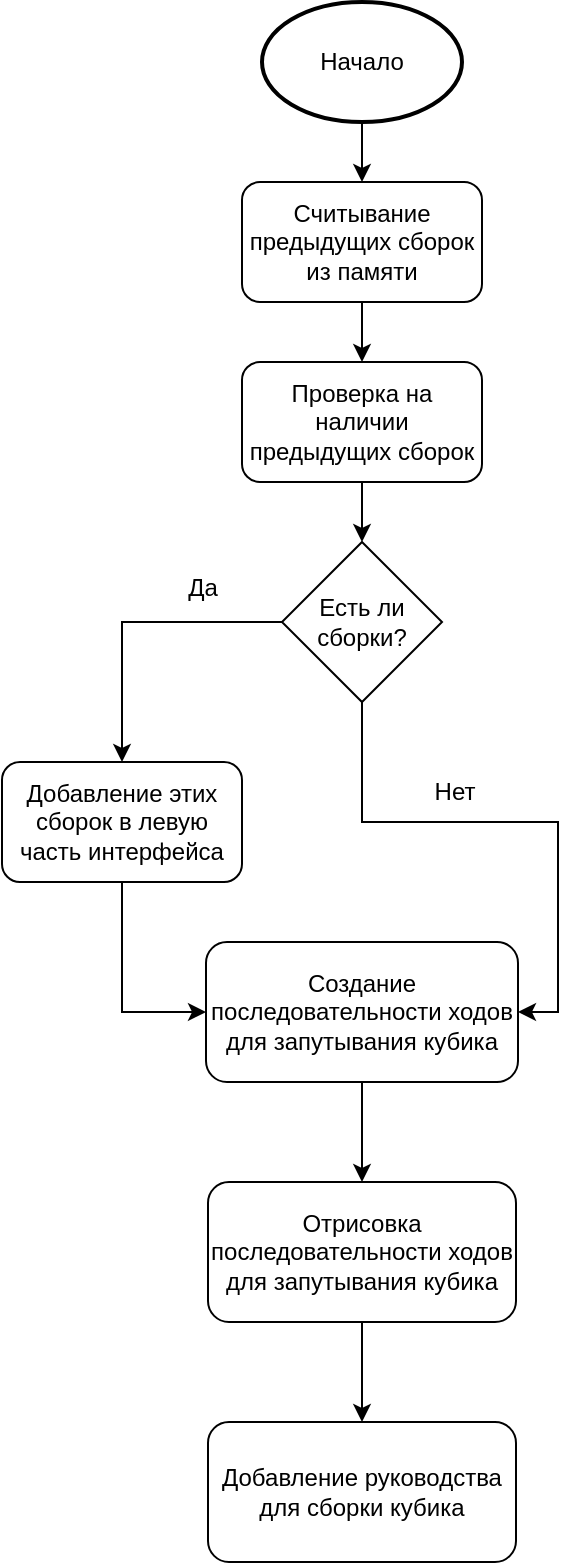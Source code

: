 <mxfile version="21.3.0" type="device">
  <diagram name="Страница 1" id="5s9jRVQm5m-tGdMy8qvE">
    <mxGraphModel dx="1434" dy="788" grid="1" gridSize="10" guides="1" tooltips="1" connect="1" arrows="1" fold="1" page="1" pageScale="1" pageWidth="827" pageHeight="1169" math="0" shadow="0">
      <root>
        <mxCell id="0" />
        <mxCell id="1" parent="0" />
        <mxCell id="lf4h5KO6Hu7A6829tgaT-3" style="edgeStyle=orthogonalEdgeStyle;rounded=0;orthogonalLoop=1;jettySize=auto;html=1;entryX=0.5;entryY=0;entryDx=0;entryDy=0;" edge="1" parent="1" source="lf4h5KO6Hu7A6829tgaT-1" target="lf4h5KO6Hu7A6829tgaT-2">
          <mxGeometry relative="1" as="geometry" />
        </mxCell>
        <mxCell id="lf4h5KO6Hu7A6829tgaT-1" value="Начало" style="strokeWidth=2;html=1;shape=mxgraph.flowchart.start_1;whiteSpace=wrap;" vertex="1" parent="1">
          <mxGeometry x="364" y="60" width="100" height="60" as="geometry" />
        </mxCell>
        <mxCell id="lf4h5KO6Hu7A6829tgaT-5" style="edgeStyle=orthogonalEdgeStyle;rounded=0;orthogonalLoop=1;jettySize=auto;html=1;" edge="1" parent="1" source="lf4h5KO6Hu7A6829tgaT-2" target="lf4h5KO6Hu7A6829tgaT-4">
          <mxGeometry relative="1" as="geometry" />
        </mxCell>
        <mxCell id="lf4h5KO6Hu7A6829tgaT-2" value="Считывание предыдущих сборок из памяти" style="rounded=1;whiteSpace=wrap;html=1;" vertex="1" parent="1">
          <mxGeometry x="354" y="150" width="120" height="60" as="geometry" />
        </mxCell>
        <mxCell id="lf4h5KO6Hu7A6829tgaT-10" style="edgeStyle=orthogonalEdgeStyle;rounded=0;orthogonalLoop=1;jettySize=auto;html=1;" edge="1" parent="1" source="lf4h5KO6Hu7A6829tgaT-4" target="lf4h5KO6Hu7A6829tgaT-6">
          <mxGeometry relative="1" as="geometry" />
        </mxCell>
        <mxCell id="lf4h5KO6Hu7A6829tgaT-4" value="Проверка на наличии предыдущих сборок" style="rounded=1;whiteSpace=wrap;html=1;" vertex="1" parent="1">
          <mxGeometry x="354" y="240" width="120" height="60" as="geometry" />
        </mxCell>
        <mxCell id="lf4h5KO6Hu7A6829tgaT-8" style="edgeStyle=orthogonalEdgeStyle;rounded=0;orthogonalLoop=1;jettySize=auto;html=1;entryX=0.5;entryY=0;entryDx=0;entryDy=0;" edge="1" parent="1" source="lf4h5KO6Hu7A6829tgaT-6" target="lf4h5KO6Hu7A6829tgaT-7">
          <mxGeometry relative="1" as="geometry" />
        </mxCell>
        <mxCell id="lf4h5KO6Hu7A6829tgaT-13" style="edgeStyle=orthogonalEdgeStyle;rounded=0;orthogonalLoop=1;jettySize=auto;html=1;entryX=1;entryY=0.5;entryDx=0;entryDy=0;" edge="1" parent="1" source="lf4h5KO6Hu7A6829tgaT-6" target="lf4h5KO6Hu7A6829tgaT-11">
          <mxGeometry relative="1" as="geometry" />
        </mxCell>
        <mxCell id="lf4h5KO6Hu7A6829tgaT-6" value="Есть ли сборки?" style="rhombus;whiteSpace=wrap;html=1;" vertex="1" parent="1">
          <mxGeometry x="374" y="330" width="80" height="80" as="geometry" />
        </mxCell>
        <mxCell id="lf4h5KO6Hu7A6829tgaT-12" style="edgeStyle=orthogonalEdgeStyle;rounded=0;orthogonalLoop=1;jettySize=auto;html=1;entryX=0;entryY=0.5;entryDx=0;entryDy=0;" edge="1" parent="1" source="lf4h5KO6Hu7A6829tgaT-7" target="lf4h5KO6Hu7A6829tgaT-11">
          <mxGeometry relative="1" as="geometry" />
        </mxCell>
        <mxCell id="lf4h5KO6Hu7A6829tgaT-7" value="Добавление этих сборок в левую часть интерфейса" style="rounded=1;whiteSpace=wrap;html=1;" vertex="1" parent="1">
          <mxGeometry x="234" y="440" width="120" height="60" as="geometry" />
        </mxCell>
        <mxCell id="lf4h5KO6Hu7A6829tgaT-9" value="Да" style="text;html=1;align=center;verticalAlign=middle;resizable=0;points=[];autosize=1;strokeColor=none;fillColor=none;" vertex="1" parent="1">
          <mxGeometry x="314" y="338" width="40" height="30" as="geometry" />
        </mxCell>
        <mxCell id="lf4h5KO6Hu7A6829tgaT-16" style="edgeStyle=orthogonalEdgeStyle;rounded=0;orthogonalLoop=1;jettySize=auto;html=1;entryX=0.5;entryY=0;entryDx=0;entryDy=0;" edge="1" parent="1" source="lf4h5KO6Hu7A6829tgaT-11" target="lf4h5KO6Hu7A6829tgaT-15">
          <mxGeometry relative="1" as="geometry" />
        </mxCell>
        <mxCell id="lf4h5KO6Hu7A6829tgaT-11" value="Создание последовательности ходов для запутывания кубика" style="rounded=1;whiteSpace=wrap;html=1;" vertex="1" parent="1">
          <mxGeometry x="336" y="530" width="156" height="70" as="geometry" />
        </mxCell>
        <mxCell id="lf4h5KO6Hu7A6829tgaT-14" value="Нет" style="text;html=1;align=center;verticalAlign=middle;resizable=0;points=[];autosize=1;strokeColor=none;fillColor=none;" vertex="1" parent="1">
          <mxGeometry x="440" y="440" width="40" height="30" as="geometry" />
        </mxCell>
        <mxCell id="lf4h5KO6Hu7A6829tgaT-19" style="edgeStyle=orthogonalEdgeStyle;rounded=0;orthogonalLoop=1;jettySize=auto;html=1;" edge="1" parent="1" source="lf4h5KO6Hu7A6829tgaT-15" target="lf4h5KO6Hu7A6829tgaT-18">
          <mxGeometry relative="1" as="geometry" />
        </mxCell>
        <mxCell id="lf4h5KO6Hu7A6829tgaT-15" value="Отрисовка последовательности ходов для запутывания кубика" style="rounded=1;whiteSpace=wrap;html=1;" vertex="1" parent="1">
          <mxGeometry x="337" y="650" width="154" height="70" as="geometry" />
        </mxCell>
        <mxCell id="lf4h5KO6Hu7A6829tgaT-18" value="Добавление руководства для сборки кубика" style="rounded=1;whiteSpace=wrap;html=1;" vertex="1" parent="1">
          <mxGeometry x="337" y="770" width="154" height="70" as="geometry" />
        </mxCell>
      </root>
    </mxGraphModel>
  </diagram>
</mxfile>
